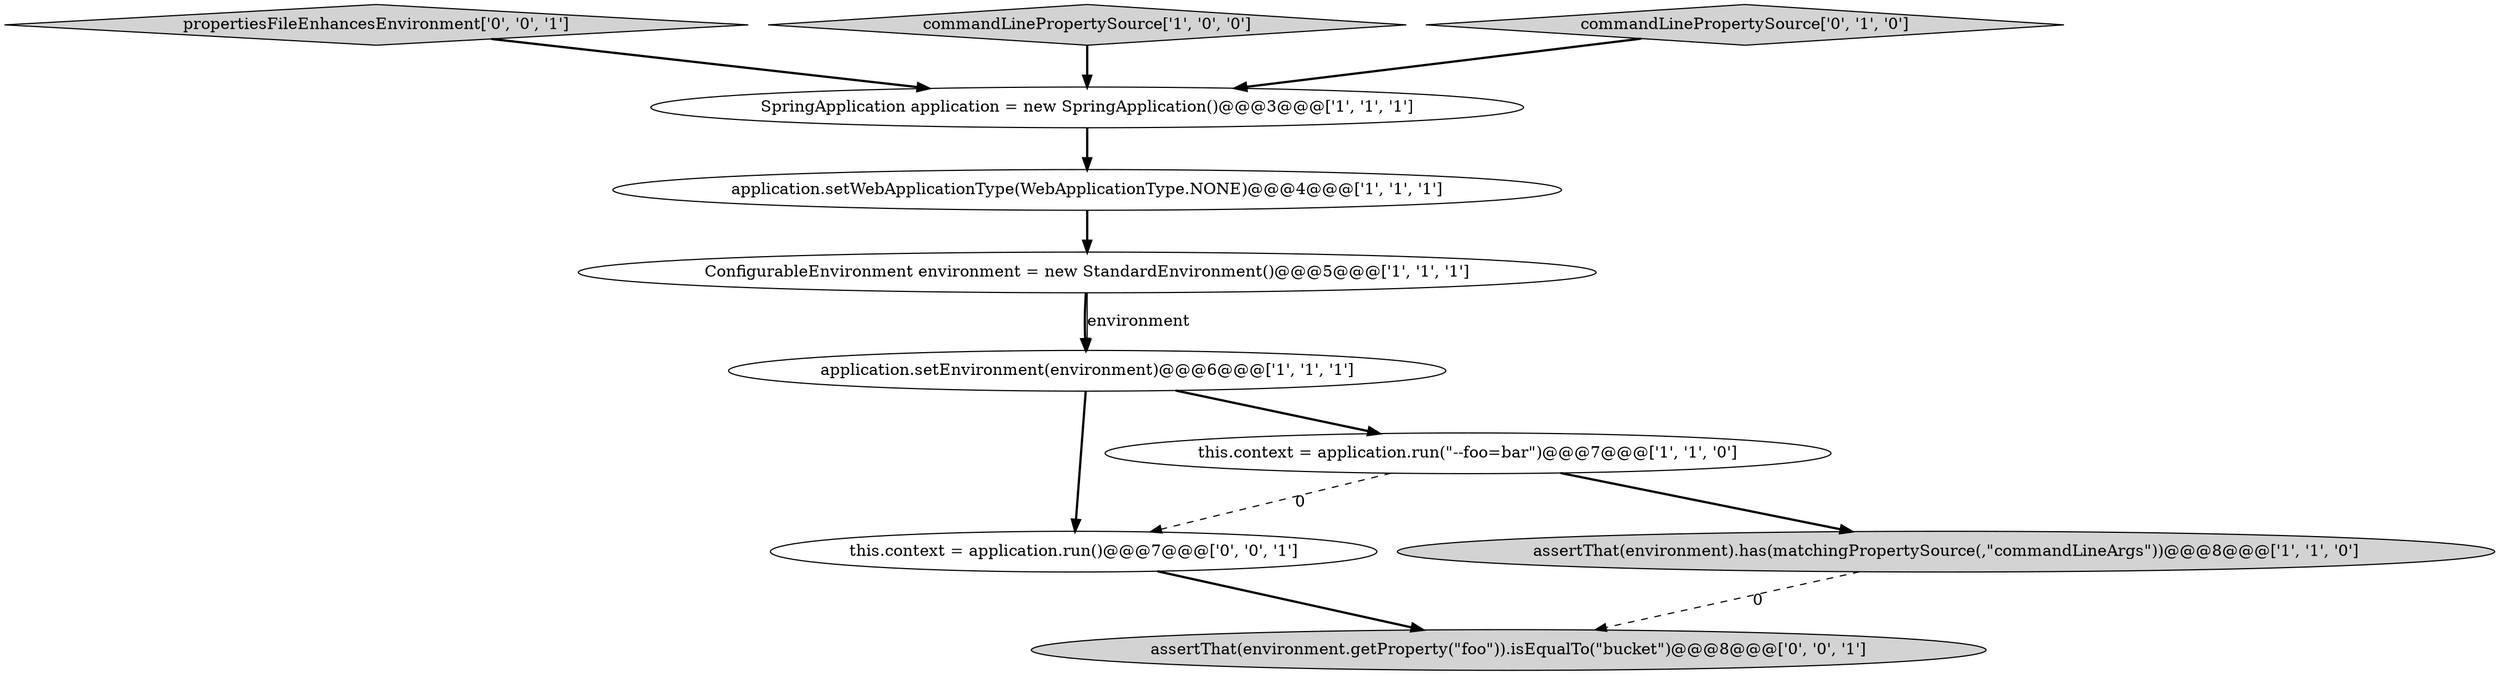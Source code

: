 digraph {
3 [style = filled, label = "application.setEnvironment(environment)@@@6@@@['1', '1', '1']", fillcolor = white, shape = ellipse image = "AAA0AAABBB1BBB"];
5 [style = filled, label = "ConfigurableEnvironment environment = new StandardEnvironment()@@@5@@@['1', '1', '1']", fillcolor = white, shape = ellipse image = "AAA0AAABBB1BBB"];
8 [style = filled, label = "this.context = application.run()@@@7@@@['0', '0', '1']", fillcolor = white, shape = ellipse image = "AAA0AAABBB3BBB"];
4 [style = filled, label = "assertThat(environment).has(matchingPropertySource(,\"commandLineArgs\"))@@@8@@@['1', '1', '0']", fillcolor = lightgray, shape = ellipse image = "AAA0AAABBB1BBB"];
2 [style = filled, label = "this.context = application.run(\"--foo=bar\")@@@7@@@['1', '1', '0']", fillcolor = white, shape = ellipse image = "AAA0AAABBB1BBB"];
10 [style = filled, label = "propertiesFileEnhancesEnvironment['0', '0', '1']", fillcolor = lightgray, shape = diamond image = "AAA0AAABBB3BBB"];
0 [style = filled, label = "application.setWebApplicationType(WebApplicationType.NONE)@@@4@@@['1', '1', '1']", fillcolor = white, shape = ellipse image = "AAA0AAABBB1BBB"];
9 [style = filled, label = "assertThat(environment.getProperty(\"foo\")).isEqualTo(\"bucket\")@@@8@@@['0', '0', '1']", fillcolor = lightgray, shape = ellipse image = "AAA0AAABBB3BBB"];
6 [style = filled, label = "commandLinePropertySource['1', '0', '0']", fillcolor = lightgray, shape = diamond image = "AAA0AAABBB1BBB"];
1 [style = filled, label = "SpringApplication application = new SpringApplication()@@@3@@@['1', '1', '1']", fillcolor = white, shape = ellipse image = "AAA0AAABBB1BBB"];
7 [style = filled, label = "commandLinePropertySource['0', '1', '0']", fillcolor = lightgray, shape = diamond image = "AAA0AAABBB2BBB"];
5->3 [style = bold, label=""];
5->3 [style = solid, label="environment"];
6->1 [style = bold, label=""];
4->9 [style = dashed, label="0"];
7->1 [style = bold, label=""];
1->0 [style = bold, label=""];
3->2 [style = bold, label=""];
10->1 [style = bold, label=""];
2->4 [style = bold, label=""];
2->8 [style = dashed, label="0"];
3->8 [style = bold, label=""];
0->5 [style = bold, label=""];
8->9 [style = bold, label=""];
}
